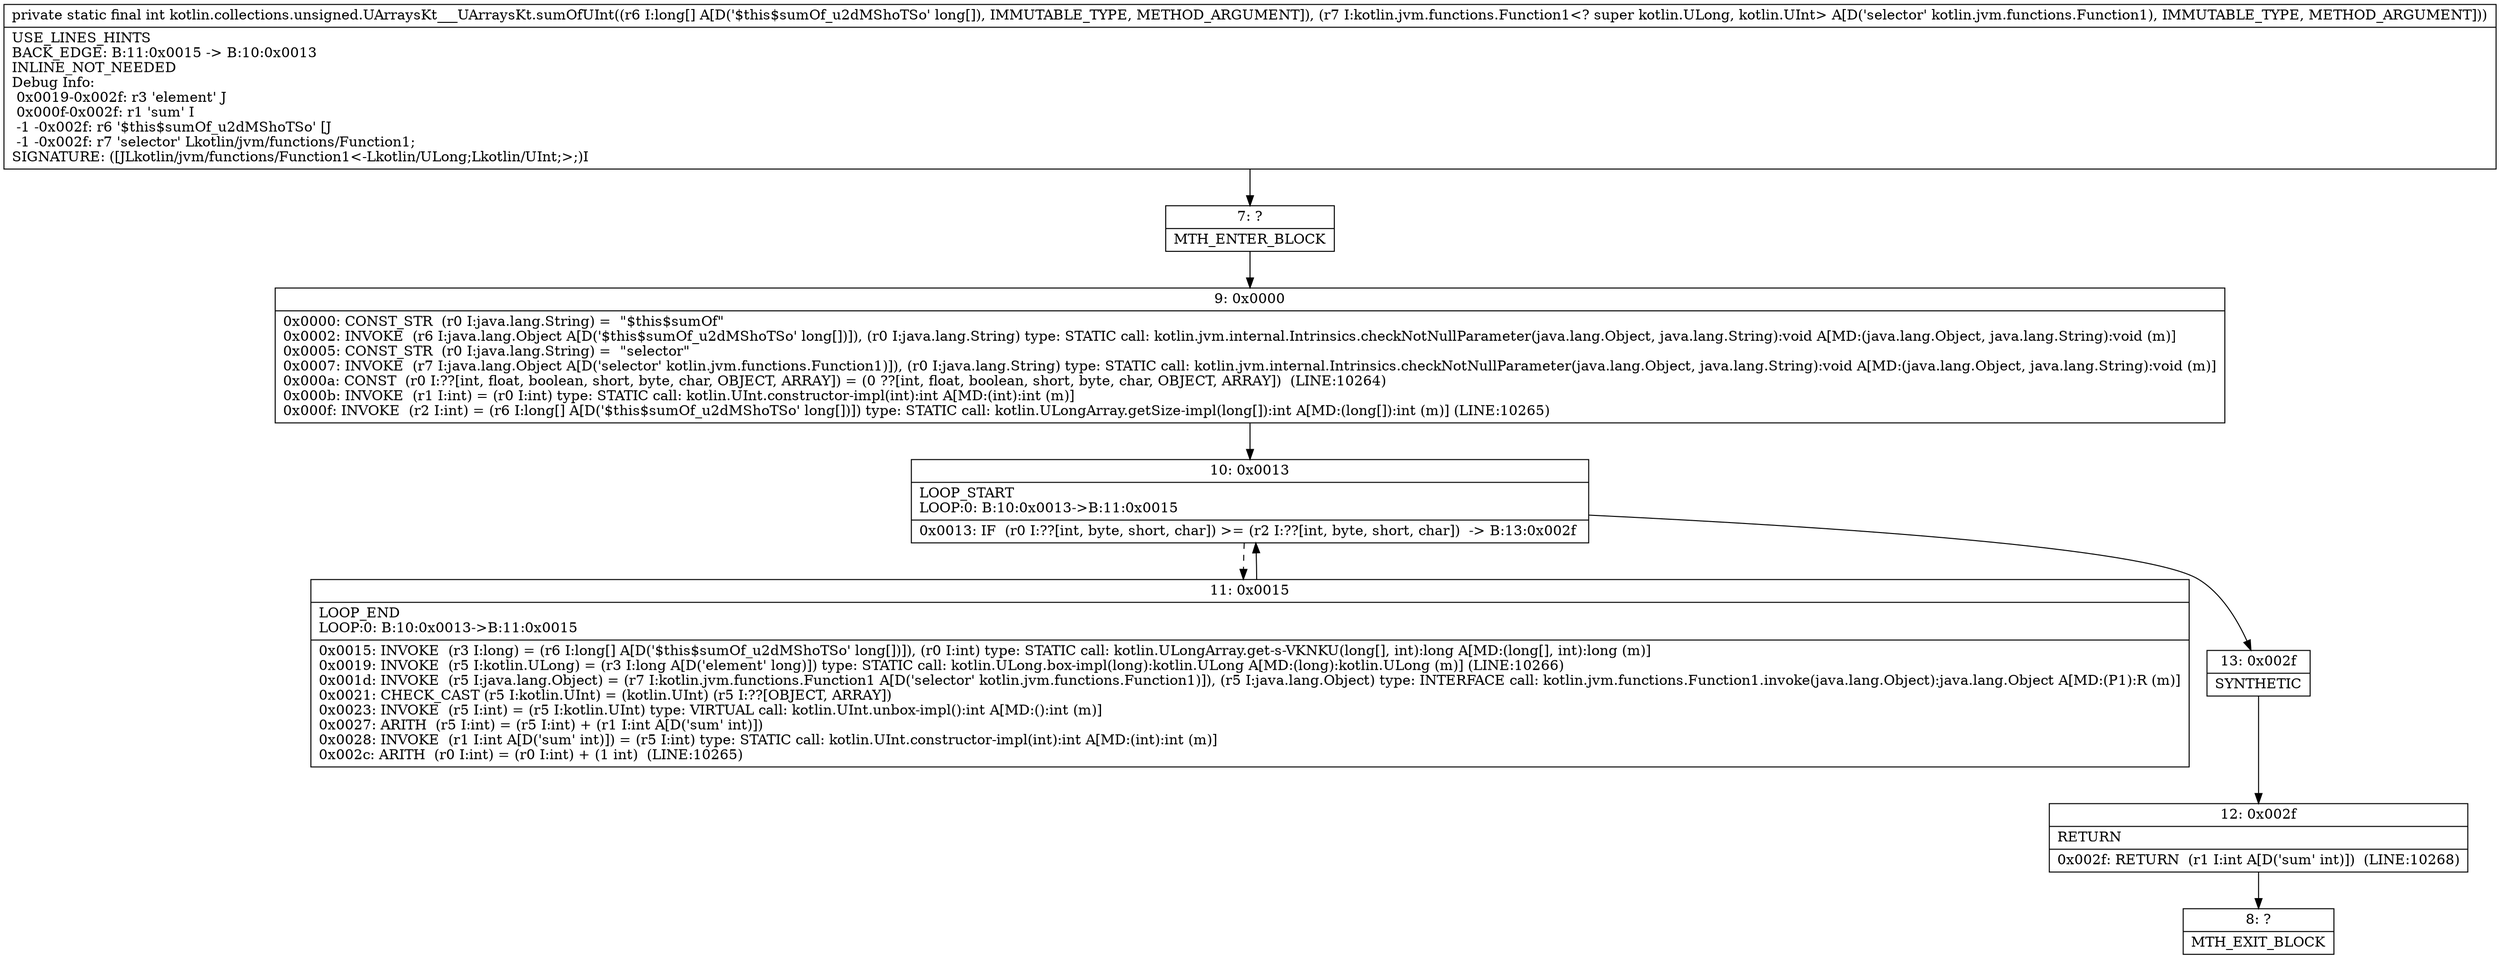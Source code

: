 digraph "CFG forkotlin.collections.unsigned.UArraysKt___UArraysKt.sumOfUInt([JLkotlin\/jvm\/functions\/Function1;)I" {
Node_7 [shape=record,label="{7\:\ ?|MTH_ENTER_BLOCK\l}"];
Node_9 [shape=record,label="{9\:\ 0x0000|0x0000: CONST_STR  (r0 I:java.lang.String) =  \"$this$sumOf\" \l0x0002: INVOKE  (r6 I:java.lang.Object A[D('$this$sumOf_u2dMShoTSo' long[])]), (r0 I:java.lang.String) type: STATIC call: kotlin.jvm.internal.Intrinsics.checkNotNullParameter(java.lang.Object, java.lang.String):void A[MD:(java.lang.Object, java.lang.String):void (m)]\l0x0005: CONST_STR  (r0 I:java.lang.String) =  \"selector\" \l0x0007: INVOKE  (r7 I:java.lang.Object A[D('selector' kotlin.jvm.functions.Function1)]), (r0 I:java.lang.String) type: STATIC call: kotlin.jvm.internal.Intrinsics.checkNotNullParameter(java.lang.Object, java.lang.String):void A[MD:(java.lang.Object, java.lang.String):void (m)]\l0x000a: CONST  (r0 I:??[int, float, boolean, short, byte, char, OBJECT, ARRAY]) = (0 ??[int, float, boolean, short, byte, char, OBJECT, ARRAY])  (LINE:10264)\l0x000b: INVOKE  (r1 I:int) = (r0 I:int) type: STATIC call: kotlin.UInt.constructor\-impl(int):int A[MD:(int):int (m)]\l0x000f: INVOKE  (r2 I:int) = (r6 I:long[] A[D('$this$sumOf_u2dMShoTSo' long[])]) type: STATIC call: kotlin.ULongArray.getSize\-impl(long[]):int A[MD:(long[]):int (m)] (LINE:10265)\l}"];
Node_10 [shape=record,label="{10\:\ 0x0013|LOOP_START\lLOOP:0: B:10:0x0013\-\>B:11:0x0015\l|0x0013: IF  (r0 I:??[int, byte, short, char]) \>= (r2 I:??[int, byte, short, char])  \-\> B:13:0x002f \l}"];
Node_11 [shape=record,label="{11\:\ 0x0015|LOOP_END\lLOOP:0: B:10:0x0013\-\>B:11:0x0015\l|0x0015: INVOKE  (r3 I:long) = (r6 I:long[] A[D('$this$sumOf_u2dMShoTSo' long[])]), (r0 I:int) type: STATIC call: kotlin.ULongArray.get\-s\-VKNKU(long[], int):long A[MD:(long[], int):long (m)]\l0x0019: INVOKE  (r5 I:kotlin.ULong) = (r3 I:long A[D('element' long)]) type: STATIC call: kotlin.ULong.box\-impl(long):kotlin.ULong A[MD:(long):kotlin.ULong (m)] (LINE:10266)\l0x001d: INVOKE  (r5 I:java.lang.Object) = (r7 I:kotlin.jvm.functions.Function1 A[D('selector' kotlin.jvm.functions.Function1)]), (r5 I:java.lang.Object) type: INTERFACE call: kotlin.jvm.functions.Function1.invoke(java.lang.Object):java.lang.Object A[MD:(P1):R (m)]\l0x0021: CHECK_CAST (r5 I:kotlin.UInt) = (kotlin.UInt) (r5 I:??[OBJECT, ARRAY]) \l0x0023: INVOKE  (r5 I:int) = (r5 I:kotlin.UInt) type: VIRTUAL call: kotlin.UInt.unbox\-impl():int A[MD:():int (m)]\l0x0027: ARITH  (r5 I:int) = (r5 I:int) + (r1 I:int A[D('sum' int)]) \l0x0028: INVOKE  (r1 I:int A[D('sum' int)]) = (r5 I:int) type: STATIC call: kotlin.UInt.constructor\-impl(int):int A[MD:(int):int (m)]\l0x002c: ARITH  (r0 I:int) = (r0 I:int) + (1 int)  (LINE:10265)\l}"];
Node_13 [shape=record,label="{13\:\ 0x002f|SYNTHETIC\l}"];
Node_12 [shape=record,label="{12\:\ 0x002f|RETURN\l|0x002f: RETURN  (r1 I:int A[D('sum' int)])  (LINE:10268)\l}"];
Node_8 [shape=record,label="{8\:\ ?|MTH_EXIT_BLOCK\l}"];
MethodNode[shape=record,label="{private static final int kotlin.collections.unsigned.UArraysKt___UArraysKt.sumOfUInt((r6 I:long[] A[D('$this$sumOf_u2dMShoTSo' long[]), IMMUTABLE_TYPE, METHOD_ARGUMENT]), (r7 I:kotlin.jvm.functions.Function1\<? super kotlin.ULong, kotlin.UInt\> A[D('selector' kotlin.jvm.functions.Function1), IMMUTABLE_TYPE, METHOD_ARGUMENT]))  | USE_LINES_HINTS\lBACK_EDGE: B:11:0x0015 \-\> B:10:0x0013\lINLINE_NOT_NEEDED\lDebug Info:\l  0x0019\-0x002f: r3 'element' J\l  0x000f\-0x002f: r1 'sum' I\l  \-1 \-0x002f: r6 '$this$sumOf_u2dMShoTSo' [J\l  \-1 \-0x002f: r7 'selector' Lkotlin\/jvm\/functions\/Function1;\lSIGNATURE: ([JLkotlin\/jvm\/functions\/Function1\<\-Lkotlin\/ULong;Lkotlin\/UInt;\>;)I\l}"];
MethodNode -> Node_7;Node_7 -> Node_9;
Node_9 -> Node_10;
Node_10 -> Node_11[style=dashed];
Node_10 -> Node_13;
Node_11 -> Node_10;
Node_13 -> Node_12;
Node_12 -> Node_8;
}

